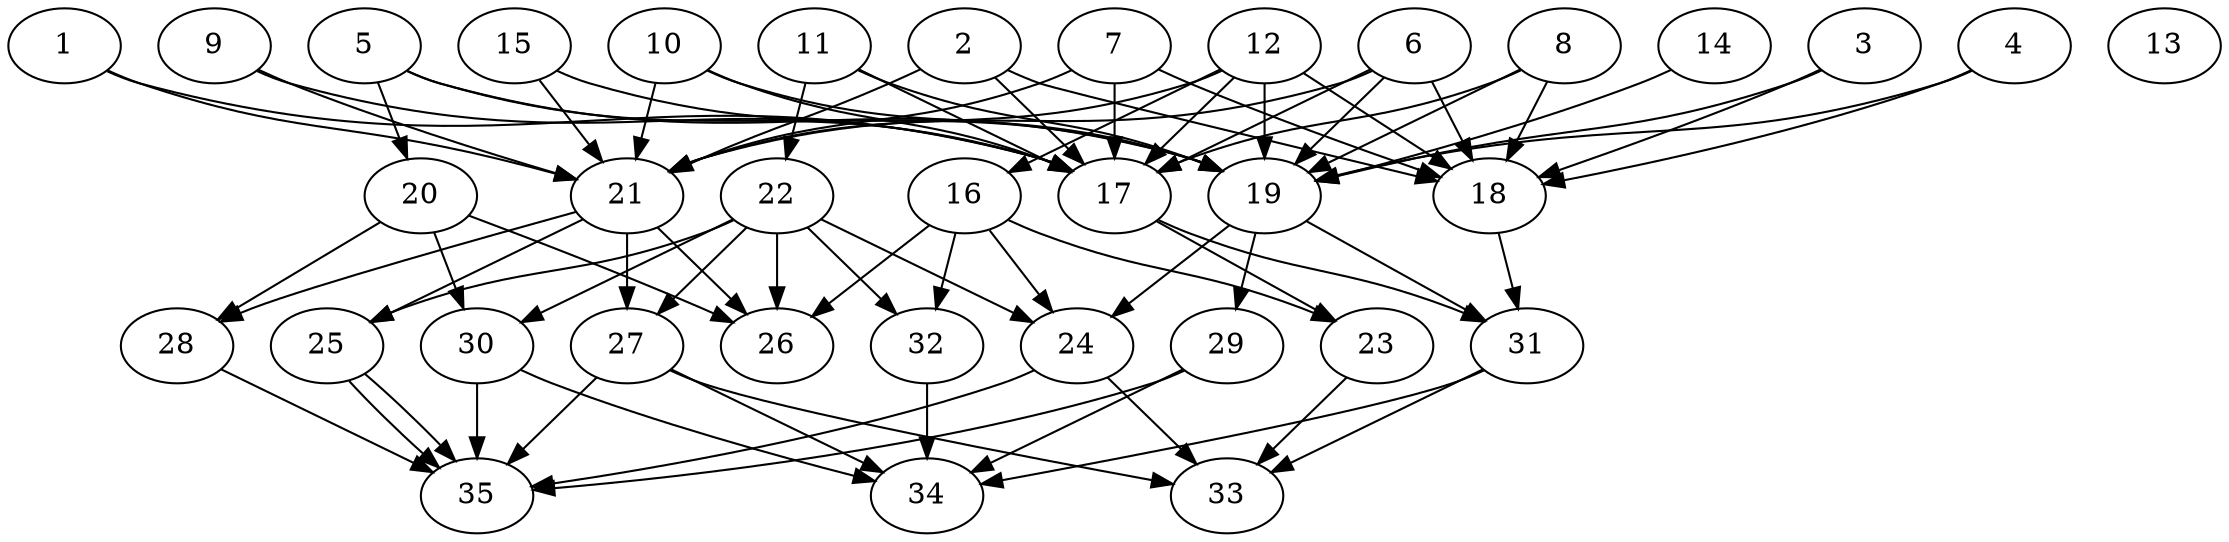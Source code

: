 // DAG automatically generated by daggen at Thu Oct  3 14:05:36 2019
// ./daggen --dot -n 35 --ccr 0.4 --fat 0.7 --regular 0.5 --density 0.7 --mindata 5242880 --maxdata 52428800 
digraph G {
  1 [size="13552640", alpha="0.19", expect_size="5421056"] 
  1 -> 17 [size ="5421056"]
  1 -> 21 [size ="5421056"]
  2 [size="13184000", alpha="0.02", expect_size="5273600"] 
  2 -> 17 [size ="5273600"]
  2 -> 18 [size ="5273600"]
  2 -> 21 [size ="5273600"]
  3 [size="68605440", alpha="0.10", expect_size="27442176"] 
  3 -> 18 [size ="27442176"]
  3 -> 19 [size ="27442176"]
  4 [size="111610880", alpha="0.18", expect_size="44644352"] 
  4 -> 18 [size ="44644352"]
  4 -> 19 [size ="44644352"]
  5 [size="127628800", alpha="0.15", expect_size="51051520"] 
  5 -> 17 [size ="51051520"]
  5 -> 19 [size ="51051520"]
  5 -> 20 [size ="51051520"]
  6 [size="129167360", alpha="0.08", expect_size="51666944"] 
  6 -> 17 [size ="51666944"]
  6 -> 18 [size ="51666944"]
  6 -> 19 [size ="51666944"]
  6 -> 21 [size ="51666944"]
  7 [size="18206720", alpha="0.14", expect_size="7282688"] 
  7 -> 17 [size ="7282688"]
  7 -> 18 [size ="7282688"]
  7 -> 21 [size ="7282688"]
  8 [size="127418880", alpha="0.05", expect_size="50967552"] 
  8 -> 17 [size ="50967552"]
  8 -> 18 [size ="50967552"]
  8 -> 19 [size ="50967552"]
  9 [size="97932800", alpha="0.07", expect_size="39173120"] 
  9 -> 17 [size ="39173120"]
  9 -> 21 [size ="39173120"]
  10 [size="68495360", alpha="0.15", expect_size="27398144"] 
  10 -> 17 [size ="27398144"]
  10 -> 19 [size ="27398144"]
  10 -> 21 [size ="27398144"]
  11 [size="23674880", alpha="0.11", expect_size="9469952"] 
  11 -> 17 [size ="9469952"]
  11 -> 19 [size ="9469952"]
  11 -> 22 [size ="9469952"]
  12 [size="16814080", alpha="0.18", expect_size="6725632"] 
  12 -> 16 [size ="6725632"]
  12 -> 17 [size ="6725632"]
  12 -> 18 [size ="6725632"]
  12 -> 19 [size ="6725632"]
  12 -> 21 [size ="6725632"]
  13 [size="27863040", alpha="0.16", expect_size="11145216"] 
  14 [size="88788480", alpha="0.19", expect_size="35515392"] 
  14 -> 19 [size ="35515392"]
  15 [size="74447360", alpha="0.05", expect_size="29778944"] 
  15 -> 19 [size ="29778944"]
  15 -> 21 [size ="29778944"]
  16 [size="46243840", alpha="0.11", expect_size="18497536"] 
  16 -> 23 [size ="18497536"]
  16 -> 24 [size ="18497536"]
  16 -> 26 [size ="18497536"]
  16 -> 32 [size ="18497536"]
  17 [size="95377920", alpha="0.06", expect_size="38151168"] 
  17 -> 23 [size ="38151168"]
  17 -> 31 [size ="38151168"]
  18 [size="57287680", alpha="0.09", expect_size="22915072"] 
  18 -> 31 [size ="22915072"]
  19 [size="84866560", alpha="0.13", expect_size="33946624"] 
  19 -> 24 [size ="33946624"]
  19 -> 29 [size ="33946624"]
  19 -> 31 [size ="33946624"]
  20 [size="125844480", alpha="0.18", expect_size="50337792"] 
  20 -> 26 [size ="50337792"]
  20 -> 28 [size ="50337792"]
  20 -> 30 [size ="50337792"]
  21 [size="95344640", alpha="0.03", expect_size="38137856"] 
  21 -> 25 [size ="38137856"]
  21 -> 26 [size ="38137856"]
  21 -> 27 [size ="38137856"]
  21 -> 28 [size ="38137856"]
  22 [size="40931840", alpha="0.09", expect_size="16372736"] 
  22 -> 24 [size ="16372736"]
  22 -> 25 [size ="16372736"]
  22 -> 26 [size ="16372736"]
  22 -> 27 [size ="16372736"]
  22 -> 30 [size ="16372736"]
  22 -> 32 [size ="16372736"]
  23 [size="28298240", alpha="0.04", expect_size="11319296"] 
  23 -> 33 [size ="11319296"]
  24 [size="121571840", alpha="0.15", expect_size="48628736"] 
  24 -> 33 [size ="48628736"]
  24 -> 35 [size ="48628736"]
  25 [size="117404160", alpha="0.06", expect_size="46961664"] 
  25 -> 35 [size ="46961664"]
  25 -> 35 [size ="46961664"]
  26 [size="29565440", alpha="0.17", expect_size="11826176"] 
  27 [size="93939200", alpha="0.08", expect_size="37575680"] 
  27 -> 33 [size ="37575680"]
  27 -> 34 [size ="37575680"]
  27 -> 35 [size ="37575680"]
  28 [size="13693440", alpha="0.19", expect_size="5477376"] 
  28 -> 35 [size ="5477376"]
  29 [size="69588480", alpha="0.05", expect_size="27835392"] 
  29 -> 34 [size ="27835392"]
  29 -> 35 [size ="27835392"]
  30 [size="26606080", alpha="0.19", expect_size="10642432"] 
  30 -> 34 [size ="10642432"]
  30 -> 35 [size ="10642432"]
  31 [size="15137280", alpha="0.16", expect_size="6054912"] 
  31 -> 33 [size ="6054912"]
  31 -> 34 [size ="6054912"]
  32 [size="35627520", alpha="0.13", expect_size="14251008"] 
  32 -> 34 [size ="14251008"]
  33 [size="88156160", alpha="0.12", expect_size="35262464"] 
  34 [size="110256640", alpha="0.05", expect_size="44102656"] 
  35 [size="82470400", alpha="0.07", expect_size="32988160"] 
}
